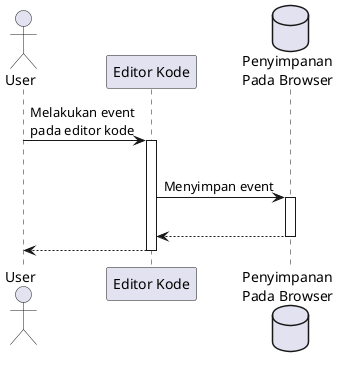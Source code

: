 @startuml seqdia_rekam
actor       User       as user
participant "Editor Kode" as ek
database "Penyimpanan\nPada Browser" as bw

user -> ek : Melakukan event\npada editor kode
activate ek
|||

ek -> bw : Menyimpan event
activate bw
|||
bw --> ek
deactivate bw


ek --> user :
deactivate ek



' participant Participant as Foo
' boundary    Boundary    as Foo2
' control     Control     as Foo3
' entity      Entity      as Foo4
' database    Database    as Foo5
' collections Collections as Foo6
' queue       Queue       as Foo7
' Foo -> Foo1 : To actor 
' Foo -> Foo2 : To boundary
' Foo -> Foo3 : To control
' Foo -> Foo4 : To entity
' Foo -> Foo5 : To database
' Foo -> Foo6 : To collections
' Foo -> Foo7: To queue
@enduml
